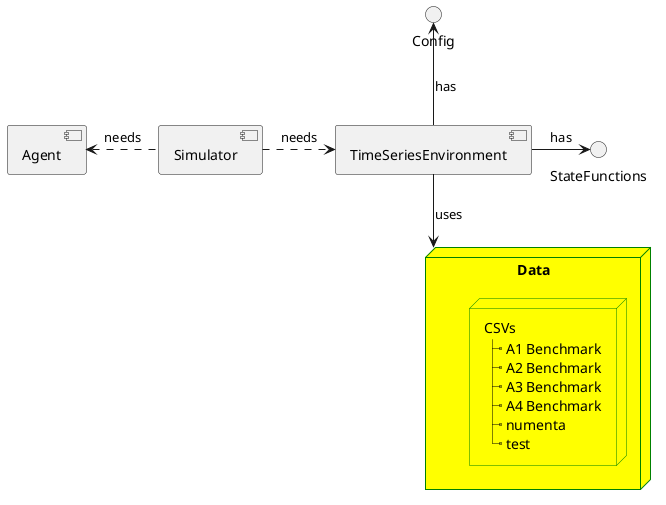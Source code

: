 @startuml

[Simulator]
[Simulator] .left.> [Agent] : needs
[Simulator] .right.> [TimeSeriesEnvironment] : needs
[TimeSeriesEnvironment] -down-> Data: uses
[TimeSeriesEnvironment] -right-> StateFunctions : has
[TimeSeriesEnvironment] -up-> Config : has

node "Data" {
node Files[
    CSVs
    |_ A1 Benchmark
    |_ A2 Benchmark
    |_ A3 Benchmark
    |_ A4 Benchmark
    |_ numenta
    |_ test
]
}

skinparam node {
borderColor Green
backgroundColor Yellow
backgroundColor<<shared node>> Magenta
}


@enduml